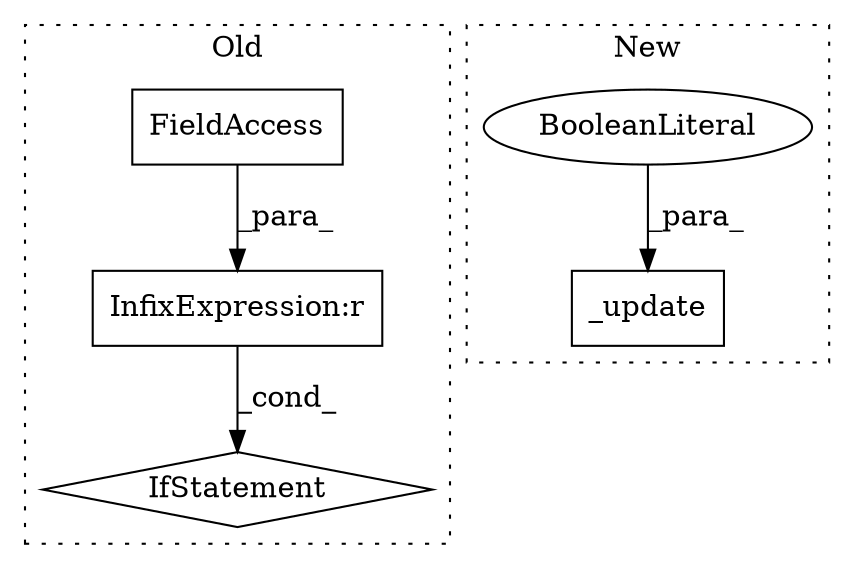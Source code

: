 digraph G {
subgraph cluster0 {
1 [label="IfStatement" a="25" s="4161,4198" l="4,2" shape="diamond"];
3 [label="InfixExpression:r" a="27" s="4185" l="4" shape="box"];
5 [label="FieldAccess" a="22" s="4165" l="20" shape="box"];
label = "Old";
style="dotted";
}
subgraph cluster1 {
2 [label="_update" a="32" s="4745,4757" l="8,1" shape="box"];
4 [label="BooleanLiteral" a="9" s="4753" l="4" shape="ellipse"];
label = "New";
style="dotted";
}
3 -> 1 [label="_cond_"];
4 -> 2 [label="_para_"];
5 -> 3 [label="_para_"];
}